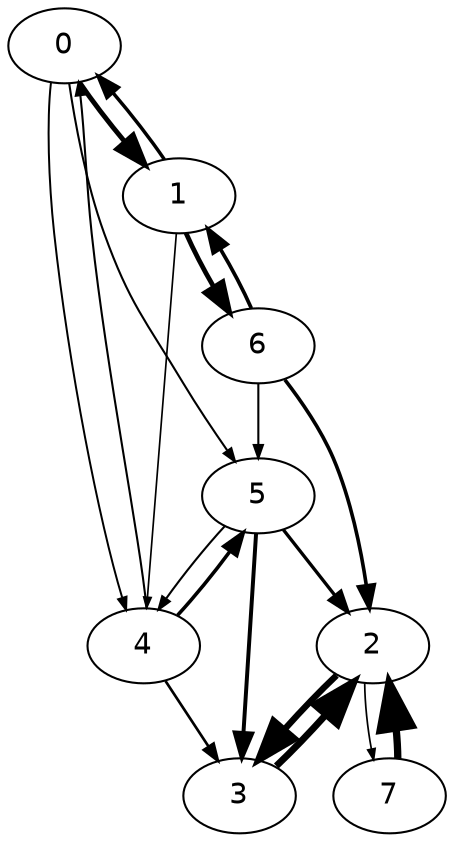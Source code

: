 digraph "" {
	node [fontname=Helvetica];
	0 -> 1	[arrowsize=1.4864376387576437,
		penwidth=2.3608127203797875];
	0 -> 4	[arrowsize=0.6011838446595216,
		penwidth=0.9548214003415931];
	0 -> 5	[arrowsize=0.6293674094516103,
		penwidth=0.99958353265844];
	1 -> 0	[arrowsize=1.056471174783803,
		penwidth=1.6779248070095696];
	1 -> 4	[arrowsize=0.51,
		penwidth=0.81];
	1 -> 6	[arrowsize=1.4454272611004129,
		penwidth=2.2956785911594793];
	4 -> 0	[arrowsize=0.62916102777198,
		penwidth=0.9992557499907919];
	4 -> 5	[arrowsize=1.0854876618538358,
		penwidth=1.724009815885504];
	4 -> 3	[arrowsize=0.8079647990440662,
		penwidth=1.2832382102464581];
	5 -> 4	[arrowsize=0.628391078761461,
		penwidth=0.9980328897976147];
	5 -> 2	[arrowsize=1.0073590308322344,
		penwidth=1.5999231666159017];
	5 -> 3	[arrowsize=1.1999653997863096,
		penwidth=1.9058273996606094];
	6 -> 1	[arrowsize=1.1209505184922721,
		penwidth=1.7803331764289028];
	6 -> 5	[arrowsize=0.6312771739663626,
		penwidth=1.002616688064223];
	6 -> 2	[arrowsize=1.0938356717700504,
		penwidth=1.73726841987008];
	2 -> 3	[arrowsize=1.9254420306663111,
		penwidth=3.058054989881789];
	2 -> 7	[arrowsize=0.5191279227943186,
		penwidth=0.824497289143918];
	3 -> 2	[arrowsize=2.0704628621732803,
		penwidth=3.2883821928634456];
	7 -> 2	[arrowsize=2.21,
		penwidth=3.5100000000000002];
}
